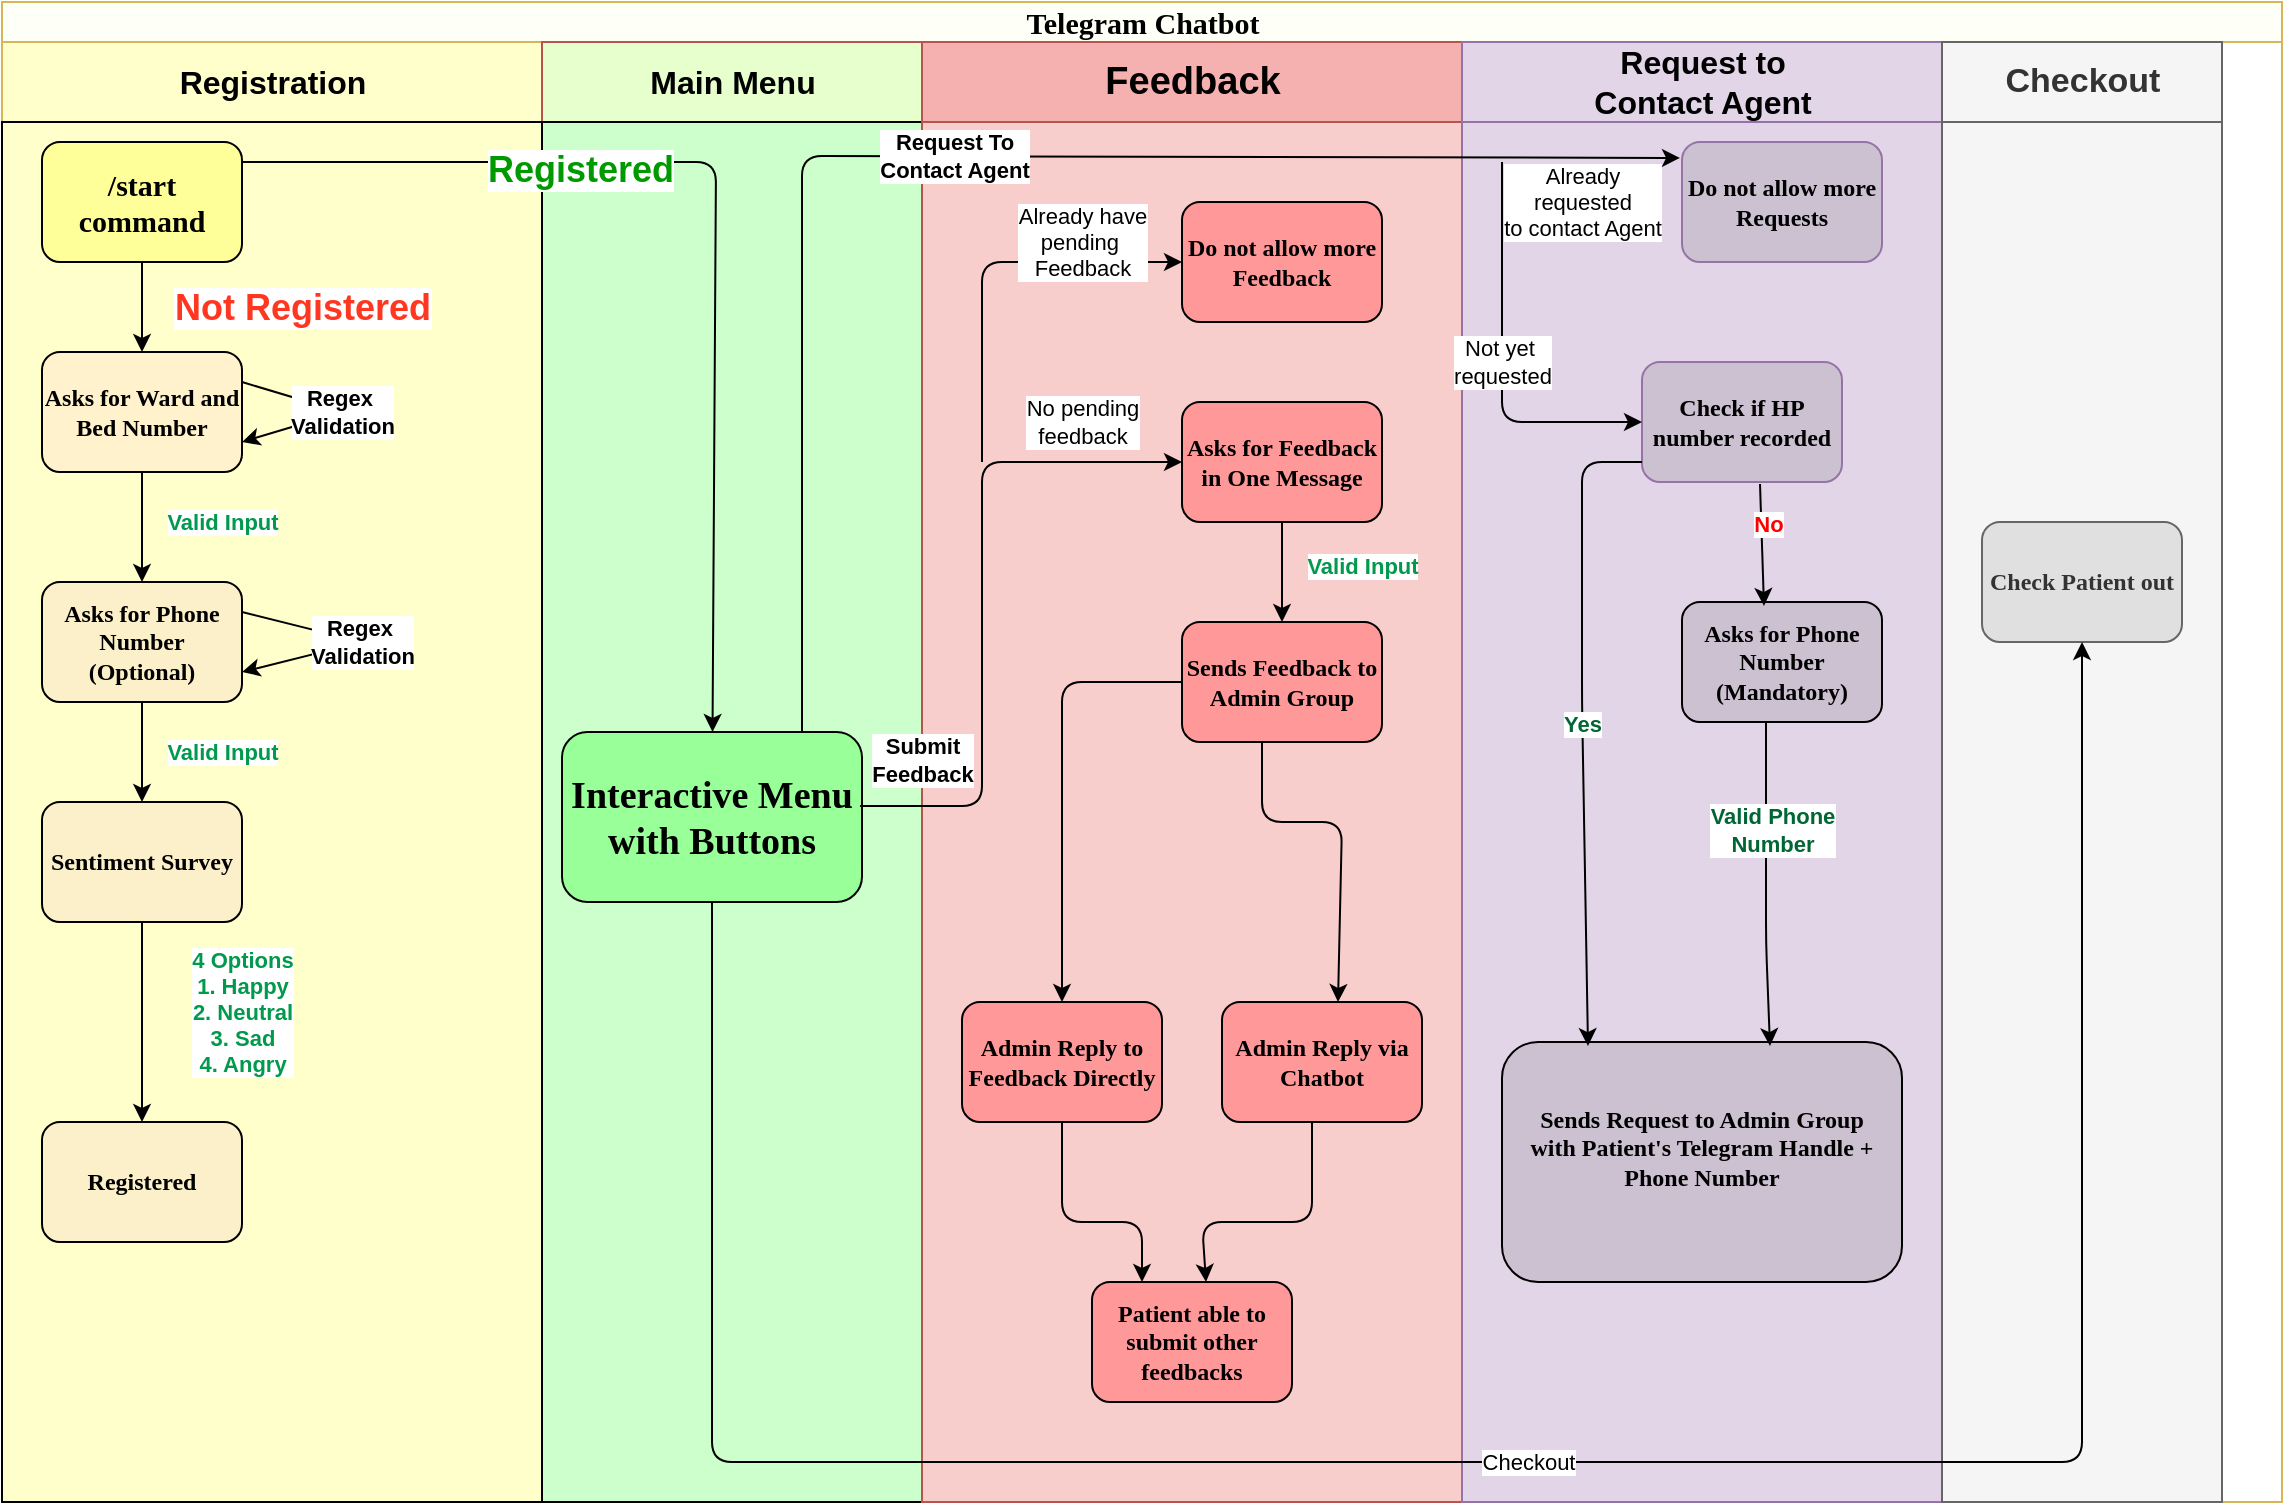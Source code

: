 <mxfile version="15.5.5" type="github">
  <diagram name="Page-1" id="74e2e168-ea6b-b213-b513-2b3c1d86103e">
    <mxGraphModel dx="1422" dy="762" grid="1" gridSize="10" guides="1" tooltips="1" connect="1" arrows="1" fold="1" page="1" pageScale="1" pageWidth="1100" pageHeight="850" background="none" math="0" shadow="0">
      <root>
        <mxCell id="0" />
        <mxCell id="1" parent="0" />
        <mxCell id="wSrQqyoNq5q4Ro84JcWx-17" value="" style="rounded=0;whiteSpace=wrap;html=1;fillColor=#f5f5f5;strokeColor=#666666;fontColor=#333333;" parent="1" vertex="1">
          <mxGeometry x="1030" y="100" width="140" height="690" as="geometry" />
        </mxCell>
        <mxCell id="77e6c97f196da883-1" value="&lt;font style=&quot;font-size: 15px&quot;&gt;Telegram Chatbot&lt;/font&gt;" style="swimlane;html=1;childLayout=stackLayout;startSize=20;rounded=0;shadow=0;labelBackgroundColor=none;strokeWidth=1;fontFamily=Verdana;fontSize=8;align=center;strokeColor=#d6b656;fillColor=#FEFFF7;" parent="1" vertex="1">
          <mxGeometry x="60" y="40" width="1140" height="750" as="geometry" />
        </mxCell>
        <mxCell id="77e6c97f196da883-2" value="&lt;font style=&quot;font-size: 16px&quot;&gt;Registration&lt;/font&gt;" style="swimlane;html=1;startSize=40;strokeColor=#d6b656;fillColor=#FFFFCC;" parent="77e6c97f196da883-1" vertex="1">
          <mxGeometry y="20" width="270" height="730" as="geometry" />
        </mxCell>
        <mxCell id="6cuLsObl9nkTha8cbeb--88" value="" style="rounded=0;whiteSpace=wrap;html=1;fillColor=#FFFFCC;" parent="77e6c97f196da883-2" vertex="1">
          <mxGeometry y="40" width="270" height="690" as="geometry" />
        </mxCell>
        <mxCell id="77e6c97f196da883-10" value="&lt;b style=&quot;font-size: 12px&quot;&gt;Asks for Phone Number (Optional)&lt;/b&gt;" style="rounded=1;whiteSpace=wrap;html=1;shadow=0;labelBackgroundColor=none;strokeWidth=1;fontFamily=Verdana;fontSize=8;align=center;fillColor=#FCF0CA;" parent="77e6c97f196da883-2" vertex="1">
          <mxGeometry x="20" y="270" width="100" height="60" as="geometry" />
        </mxCell>
        <mxCell id="6cuLsObl9nkTha8cbeb--27" value="&lt;b style=&quot;font-size: 12px&quot;&gt;Sentiment Survey&lt;/b&gt;" style="rounded=1;whiteSpace=wrap;html=1;shadow=0;labelBackgroundColor=none;strokeWidth=1;fontFamily=Verdana;fontSize=8;align=center;fillColor=#FCF0CA;" parent="77e6c97f196da883-2" vertex="1">
          <mxGeometry x="20" y="380" width="100" height="60" as="geometry" />
        </mxCell>
        <mxCell id="6cuLsObl9nkTha8cbeb--33" value="&lt;b style=&quot;font-size: 12px&quot;&gt;Registered&lt;/b&gt;" style="rounded=1;whiteSpace=wrap;html=1;shadow=0;labelBackgroundColor=none;strokeWidth=1;fontFamily=Verdana;fontSize=8;align=center;fillColor=#FCF0CA;" parent="77e6c97f196da883-2" vertex="1">
          <mxGeometry x="20" y="540" width="100" height="60" as="geometry" />
        </mxCell>
        <mxCell id="6cuLsObl9nkTha8cbeb--59" style="edgeStyle=orthogonalEdgeStyle;rounded=0;orthogonalLoop=1;jettySize=auto;html=1;exitX=0.5;exitY=1;exitDx=0;exitDy=0;" parent="77e6c97f196da883-2" edge="1">
          <mxGeometry relative="1" as="geometry">
            <mxPoint x="140" y="630" as="sourcePoint" />
            <mxPoint x="140" y="630" as="targetPoint" />
          </mxGeometry>
        </mxCell>
        <mxCell id="6cuLsObl9nkTha8cbeb--63" value="" style="endArrow=classic;html=1;exitX=1;exitY=0.25;exitDx=0;exitDy=0;entryX=1;entryY=0.75;entryDx=0;entryDy=0;exitPerimeter=0;" parent="77e6c97f196da883-2" source="6cuLsObl9nkTha8cbeb--66" target="6cuLsObl9nkTha8cbeb--66" edge="1">
          <mxGeometry relative="1" as="geometry">
            <mxPoint x="120" y="170" as="sourcePoint" />
            <mxPoint x="120" y="200" as="targetPoint" />
            <Array as="points">
              <mxPoint x="170" y="185" />
            </Array>
          </mxGeometry>
        </mxCell>
        <mxCell id="6cuLsObl9nkTha8cbeb--64" value="&lt;b&gt;Regex&amp;nbsp;&lt;br&gt;Validation&lt;/b&gt;" style="edgeLabel;resizable=0;html=1;align=center;verticalAlign=middle;" parent="6cuLsObl9nkTha8cbeb--63" connectable="0" vertex="1">
          <mxGeometry relative="1" as="geometry" />
        </mxCell>
        <mxCell id="6cuLsObl9nkTha8cbeb--66" value="&lt;font style=&quot;font-size: 12px&quot;&gt;&lt;b&gt;Asks for Ward and Bed Number&lt;/b&gt;&lt;/font&gt;" style="rounded=1;whiteSpace=wrap;html=1;shadow=0;labelBackgroundColor=none;strokeWidth=1;fontFamily=Verdana;fontSize=8;align=center;fillColor=#FFF2CC;" parent="77e6c97f196da883-2" vertex="1">
          <mxGeometry x="20" y="155" width="100" height="60" as="geometry" />
        </mxCell>
        <mxCell id="6cuLsObl9nkTha8cbeb--67" value="&lt;b&gt;&lt;font style=&quot;font-size: 15px&quot;&gt;/start command&lt;/font&gt;&lt;/b&gt;" style="rounded=1;whiteSpace=wrap;html=1;shadow=0;labelBackgroundColor=none;strokeWidth=1;fontFamily=Verdana;fontSize=8;align=center;fillColor=#FFFF99;" parent="77e6c97f196da883-2" vertex="1">
          <mxGeometry x="20" y="50" width="100" height="60" as="geometry" />
        </mxCell>
        <mxCell id="6cuLsObl9nkTha8cbeb--72" value="" style="endArrow=classic;html=1;exitX=0.5;exitY=1;exitDx=0;exitDy=0;" parent="77e6c97f196da883-2" source="6cuLsObl9nkTha8cbeb--67" target="6cuLsObl9nkTha8cbeb--66" edge="1">
          <mxGeometry relative="1" as="geometry">
            <mxPoint x="290" y="300" as="sourcePoint" />
            <mxPoint x="390" y="300" as="targetPoint" />
          </mxGeometry>
        </mxCell>
        <mxCell id="6cuLsObl9nkTha8cbeb--73" value="&lt;font color=&quot;#ff3721&quot; size=&quot;1&quot;&gt;&lt;b style=&quot;font-size: 18px&quot;&gt;Not Registered&lt;/b&gt;&lt;/font&gt;" style="edgeLabel;resizable=0;html=1;align=center;verticalAlign=middle;" parent="6cuLsObl9nkTha8cbeb--72" connectable="0" vertex="1">
          <mxGeometry relative="1" as="geometry">
            <mxPoint x="80" as="offset" />
          </mxGeometry>
        </mxCell>
        <mxCell id="6cuLsObl9nkTha8cbeb--76" value="" style="endArrow=classic;html=1;exitX=0.5;exitY=1;exitDx=0;exitDy=0;entryX=0.5;entryY=0;entryDx=0;entryDy=0;" parent="77e6c97f196da883-2" source="6cuLsObl9nkTha8cbeb--66" target="77e6c97f196da883-10" edge="1">
          <mxGeometry relative="1" as="geometry">
            <mxPoint x="80" y="110" as="sourcePoint" />
            <mxPoint x="80" y="165" as="targetPoint" />
          </mxGeometry>
        </mxCell>
        <mxCell id="6cuLsObl9nkTha8cbeb--77" value="&lt;b&gt;&lt;font color=&quot;#00994d&quot;&gt;Valid Input&lt;/font&gt;&lt;/b&gt;" style="edgeLabel;resizable=0;html=1;align=center;verticalAlign=middle;" parent="6cuLsObl9nkTha8cbeb--76" connectable="0" vertex="1">
          <mxGeometry relative="1" as="geometry">
            <mxPoint x="40" y="-3" as="offset" />
          </mxGeometry>
        </mxCell>
        <mxCell id="6cuLsObl9nkTha8cbeb--78" value="" style="endArrow=classic;html=1;exitX=0.5;exitY=1;exitDx=0;exitDy=0;entryX=0.5;entryY=0;entryDx=0;entryDy=0;" parent="77e6c97f196da883-2" source="77e6c97f196da883-10" target="6cuLsObl9nkTha8cbeb--27" edge="1">
          <mxGeometry relative="1" as="geometry">
            <mxPoint x="80" y="225" as="sourcePoint" />
            <mxPoint x="80" y="280" as="targetPoint" />
          </mxGeometry>
        </mxCell>
        <mxCell id="6cuLsObl9nkTha8cbeb--79" value="&lt;b&gt;&lt;font color=&quot;#00994d&quot;&gt;Valid Input&lt;/font&gt;&lt;/b&gt;" style="edgeLabel;resizable=0;html=1;align=center;verticalAlign=middle;" parent="6cuLsObl9nkTha8cbeb--78" connectable="0" vertex="1">
          <mxGeometry relative="1" as="geometry">
            <mxPoint x="40" as="offset" />
          </mxGeometry>
        </mxCell>
        <mxCell id="6cuLsObl9nkTha8cbeb--80" value="" style="endArrow=classic;html=1;exitX=0.5;exitY=1;exitDx=0;exitDy=0;entryX=0.5;entryY=0;entryDx=0;entryDy=0;" parent="77e6c97f196da883-2" source="6cuLsObl9nkTha8cbeb--27" target="6cuLsObl9nkTha8cbeb--33" edge="1">
          <mxGeometry relative="1" as="geometry">
            <mxPoint x="80" y="340" as="sourcePoint" />
            <mxPoint x="70" y="530" as="targetPoint" />
          </mxGeometry>
        </mxCell>
        <mxCell id="6cuLsObl9nkTha8cbeb--81" value="&lt;b&gt;&lt;font color=&quot;#00994d&quot;&gt;4 Options&lt;br&gt;1. Happy&lt;br&gt;2. Neutral&lt;br&gt;3. Sad&lt;br&gt;4. Angry&lt;br&gt;&lt;/font&gt;&lt;/b&gt;" style="edgeLabel;resizable=0;html=1;align=center;verticalAlign=middle;" parent="6cuLsObl9nkTha8cbeb--80" connectable="0" vertex="1">
          <mxGeometry relative="1" as="geometry">
            <mxPoint x="50" y="-5" as="offset" />
          </mxGeometry>
        </mxCell>
        <mxCell id="6cuLsObl9nkTha8cbeb--83" value="" style="endArrow=classic;html=1;exitX=1;exitY=0.25;exitDx=0;exitDy=0;entryX=1;entryY=0.75;entryDx=0;entryDy=0;" parent="77e6c97f196da883-2" source="77e6c97f196da883-10" target="77e6c97f196da883-10" edge="1">
          <mxGeometry relative="1" as="geometry">
            <mxPoint x="130" y="180" as="sourcePoint" />
            <mxPoint x="130" y="210" as="targetPoint" />
            <Array as="points">
              <mxPoint x="180" y="300" />
            </Array>
          </mxGeometry>
        </mxCell>
        <mxCell id="6cuLsObl9nkTha8cbeb--84" value="&lt;b&gt;Regex&amp;nbsp;&lt;br&gt;Validation&lt;/b&gt;" style="edgeLabel;resizable=0;html=1;align=center;verticalAlign=middle;" parent="6cuLsObl9nkTha8cbeb--83" connectable="0" vertex="1">
          <mxGeometry relative="1" as="geometry" />
        </mxCell>
        <mxCell id="77e6c97f196da883-3" value="&lt;font style=&quot;font-size: 16px&quot;&gt;Main Menu&lt;/font&gt;" style="swimlane;html=1;startSize=40;strokeColor=#b85450;fillColor=#E6FFCC;" parent="77e6c97f196da883-1" vertex="1">
          <mxGeometry x="270" y="20" width="190" height="730" as="geometry" />
        </mxCell>
        <mxCell id="6cuLsObl9nkTha8cbeb--89" value="" style="rounded=0;whiteSpace=wrap;html=1;fillColor=#CCFFCC;" parent="77e6c97f196da883-3" vertex="1">
          <mxGeometry y="40" width="190" height="690" as="geometry" />
        </mxCell>
        <mxCell id="77e6c97f196da883-11" value="&lt;font style=&quot;font-size: 19px&quot;&gt;&lt;b&gt;Interactive Menu with Buttons&lt;/b&gt;&lt;/font&gt;" style="rounded=1;whiteSpace=wrap;html=1;shadow=0;labelBackgroundColor=none;strokeWidth=1;fontFamily=Verdana;fontSize=8;align=center;fillColor=#99FF99;" parent="77e6c97f196da883-3" vertex="1">
          <mxGeometry x="10" y="345" width="150" height="85" as="geometry" />
        </mxCell>
        <mxCell id="77e6c97f196da883-5" value="&lt;font style=&quot;font-size: 19px&quot;&gt;Feedback&lt;/font&gt;" style="swimlane;html=1;startSize=40;strokeColor=#b85450;fillColor=#F5B0B0;" parent="77e6c97f196da883-1" vertex="1">
          <mxGeometry x="460" y="20" width="270" height="730" as="geometry" />
        </mxCell>
        <mxCell id="wSrQqyoNq5q4Ro84JcWx-5" value="" style="rounded=0;whiteSpace=wrap;html=1;fillColor=#f8cecc;strokeColor=#b85450;" parent="77e6c97f196da883-5" vertex="1">
          <mxGeometry y="40" width="270" height="690" as="geometry" />
        </mxCell>
        <mxCell id="77e6c97f196da883-15" value="&lt;b style=&quot;font-size: 12px&quot;&gt;Asks for Feedback in One Message&lt;/b&gt;" style="rounded=1;whiteSpace=wrap;html=1;shadow=0;labelBackgroundColor=none;strokeWidth=1;fontFamily=Verdana;fontSize=8;align=center;fillColor=#FF9999;" parent="77e6c97f196da883-5" vertex="1">
          <mxGeometry x="130" y="180" width="100" height="60" as="geometry" />
        </mxCell>
        <mxCell id="77e6c97f196da883-17" value="&lt;b style=&quot;font-size: 12px&quot;&gt;Sends Feedback to Admin Group&lt;/b&gt;" style="rounded=1;whiteSpace=wrap;html=1;shadow=0;labelBackgroundColor=none;strokeWidth=1;fontFamily=Verdana;fontSize=8;align=center;fillColor=#FF9999;" parent="77e6c97f196da883-5" vertex="1">
          <mxGeometry x="130" y="290" width="100" height="60" as="geometry" />
        </mxCell>
        <mxCell id="wSrQqyoNq5q4Ro84JcWx-10" value="" style="endArrow=classic;html=1;exitX=0.5;exitY=1;exitDx=0;exitDy=0;entryX=0.5;entryY=0;entryDx=0;entryDy=0;" parent="77e6c97f196da883-5" source="77e6c97f196da883-15" target="77e6c97f196da883-17" edge="1">
          <mxGeometry relative="1" as="geometry">
            <mxPoint x="110" y="170" as="sourcePoint" />
            <mxPoint x="115" y="225" as="targetPoint" />
          </mxGeometry>
        </mxCell>
        <mxCell id="wSrQqyoNq5q4Ro84JcWx-11" value="&lt;b&gt;&lt;font color=&quot;#00994d&quot;&gt;Valid Input&lt;/font&gt;&lt;/b&gt;" style="edgeLabel;resizable=0;html=1;align=center;verticalAlign=middle;" parent="wSrQqyoNq5q4Ro84JcWx-10" connectable="0" vertex="1">
          <mxGeometry relative="1" as="geometry">
            <mxPoint x="40" y="-3" as="offset" />
          </mxGeometry>
        </mxCell>
        <mxCell id="wSrQqyoNq5q4Ro84JcWx-12" value="&lt;b style=&quot;font-size: 12px&quot;&gt;Admin Reply to Feedback Directly&lt;/b&gt;" style="rounded=1;whiteSpace=wrap;html=1;shadow=0;labelBackgroundColor=none;strokeWidth=1;fontFamily=Verdana;fontSize=8;align=center;fillColor=#FF9999;" parent="77e6c97f196da883-5" vertex="1">
          <mxGeometry x="20" y="480" width="100" height="60" as="geometry" />
        </mxCell>
        <mxCell id="wSrQqyoNq5q4Ro84JcWx-13" value="&lt;b style=&quot;font-size: 12px&quot;&gt;Admin Reply via Chatbot&lt;/b&gt;" style="rounded=1;whiteSpace=wrap;html=1;shadow=0;labelBackgroundColor=none;strokeWidth=1;fontFamily=Verdana;fontSize=8;align=center;fillColor=#FF9999;" parent="77e6c97f196da883-5" vertex="1">
          <mxGeometry x="150" y="480" width="100" height="60" as="geometry" />
        </mxCell>
        <mxCell id="wSrQqyoNq5q4Ro84JcWx-14" value="" style="endArrow=classic;html=1;exitX=0;exitY=0.5;exitDx=0;exitDy=0;entryX=0.5;entryY=0;entryDx=0;entryDy=0;" parent="77e6c97f196da883-5" source="77e6c97f196da883-17" target="wSrQqyoNq5q4Ro84JcWx-12" edge="1">
          <mxGeometry relative="1" as="geometry">
            <mxPoint x="160" y="160" as="sourcePoint" />
            <mxPoint x="160" y="300" as="targetPoint" />
            <Array as="points">
              <mxPoint x="70" y="320" />
              <mxPoint x="70" y="390" />
              <mxPoint x="70" y="400" />
            </Array>
          </mxGeometry>
        </mxCell>
        <mxCell id="wSrQqyoNq5q4Ro84JcWx-16" value="" style="endArrow=classic;html=1;entryX=0.58;entryY=0;entryDx=0;entryDy=0;entryPerimeter=0;" parent="77e6c97f196da883-5" target="wSrQqyoNq5q4Ro84JcWx-13" edge="1">
          <mxGeometry relative="1" as="geometry">
            <mxPoint x="170" y="350" as="sourcePoint" />
            <mxPoint x="100" y="560" as="targetPoint" />
            <Array as="points">
              <mxPoint x="170" y="390" />
              <mxPoint x="210" y="390" />
            </Array>
          </mxGeometry>
        </mxCell>
        <mxCell id="wSrQqyoNq5q4Ro84JcWx-18" value="" style="endArrow=classic;html=1;exitX=0.5;exitY=1;exitDx=0;exitDy=0;entryX=0.25;entryY=0;entryDx=0;entryDy=0;" parent="77e6c97f196da883-5" source="wSrQqyoNq5q4Ro84JcWx-12" target="wSrQqyoNq5q4Ro84JcWx-77" edge="1">
          <mxGeometry relative="1" as="geometry">
            <mxPoint x="70" y="550" as="sourcePoint" />
            <mxPoint x="108" y="630" as="targetPoint" />
            <Array as="points">
              <mxPoint x="70" y="590" />
              <mxPoint x="110" y="590" />
            </Array>
          </mxGeometry>
        </mxCell>
        <mxCell id="wSrQqyoNq5q4Ro84JcWx-20" value="" style="endArrow=classic;html=1;entryX=0.57;entryY=0;entryDx=0;entryDy=0;entryPerimeter=0;" parent="77e6c97f196da883-5" target="wSrQqyoNq5q4Ro84JcWx-77" edge="1">
          <mxGeometry relative="1" as="geometry">
            <mxPoint x="195" y="540" as="sourcePoint" />
            <mxPoint x="140" y="640" as="targetPoint" />
            <Array as="points">
              <mxPoint x="195" y="590" />
              <mxPoint x="140" y="590" />
            </Array>
          </mxGeometry>
        </mxCell>
        <mxCell id="wSrQqyoNq5q4Ro84JcWx-77" value="&lt;span style=&quot;font-size: 12px&quot;&gt;&lt;b&gt;Patient able to submit other feedbacks&lt;/b&gt;&lt;/span&gt;" style="rounded=1;whiteSpace=wrap;html=1;shadow=0;labelBackgroundColor=none;strokeWidth=1;fontFamily=Verdana;fontSize=8;align=center;fillColor=#FF9999;" parent="77e6c97f196da883-5" vertex="1">
          <mxGeometry x="85" y="620" width="100" height="60" as="geometry" />
        </mxCell>
        <mxCell id="wSrQqyoNq5q4Ro84JcWx-80" value="&lt;span style=&quot;font-size: 12px&quot;&gt;&lt;b&gt;Do not allow more Feedback&lt;/b&gt;&lt;/span&gt;" style="rounded=1;whiteSpace=wrap;html=1;shadow=0;labelBackgroundColor=none;strokeWidth=1;fontFamily=Verdana;fontSize=8;align=center;fillColor=#FF9999;" parent="77e6c97f196da883-5" vertex="1">
          <mxGeometry x="130" y="80" width="100" height="60" as="geometry" />
        </mxCell>
        <mxCell id="wSrQqyoNq5q4Ro84JcWx-83" value="No pending &lt;br&gt;feedback" style="edgeLabel;resizable=0;html=1;align=center;verticalAlign=middle;" parent="77e6c97f196da883-5" connectable="0" vertex="1">
          <mxGeometry x="80" y="190" as="geometry" />
        </mxCell>
        <mxCell id="77e6c97f196da883-6" value="&lt;font style=&quot;font-size: 16px&quot;&gt;Request to &lt;br&gt;Contact Agent&lt;/font&gt;" style="swimlane;html=1;startSize=40;fillColor=#e1d5e7;strokeColor=#9673a6;" parent="77e6c97f196da883-1" vertex="1">
          <mxGeometry x="730" y="20" width="240" height="730" as="geometry">
            <mxRectangle x="720" y="20" width="30" height="730" as="alternateBounds" />
          </mxGeometry>
        </mxCell>
        <mxCell id="wSrQqyoNq5q4Ro84JcWx-1" value="" style="rounded=0;whiteSpace=wrap;html=1;fillColor=#e1d5e7;strokeColor=#9673a6;" parent="77e6c97f196da883-6" vertex="1">
          <mxGeometry y="40" width="240" height="690" as="geometry" />
        </mxCell>
        <mxCell id="77e6c97f196da883-18" value="&lt;b style=&quot;font-size: 12px&quot;&gt;Do not allow more Requests&lt;/b&gt;" style="rounded=1;whiteSpace=wrap;html=1;shadow=0;labelBackgroundColor=none;strokeWidth=1;fontFamily=Verdana;fontSize=8;align=center;strokeColor=#9673a6;fillColor=#CCC1D1;" parent="77e6c97f196da883-6" vertex="1">
          <mxGeometry x="110" y="50" width="100" height="60" as="geometry" />
        </mxCell>
        <mxCell id="wSrQqyoNq5q4Ro84JcWx-86" value="&lt;b style=&quot;font-size: 12px&quot;&gt;Check if HP number recorded&lt;/b&gt;" style="rounded=1;whiteSpace=wrap;html=1;shadow=0;labelBackgroundColor=none;strokeWidth=1;fontFamily=Verdana;fontSize=8;align=center;strokeColor=#9673a6;fillColor=#CCC1D1;" parent="77e6c97f196da883-6" vertex="1">
          <mxGeometry x="90" y="160" width="100" height="60" as="geometry" />
        </mxCell>
        <mxCell id="wSrQqyoNq5q4Ro84JcWx-88" value="Already &lt;br&gt;requested&lt;br&gt;to contact Agent" style="edgeLabel;resizable=0;html=1;align=center;verticalAlign=middle;" parent="77e6c97f196da883-6" connectable="0" vertex="1">
          <mxGeometry x="60" y="80" as="geometry" />
        </mxCell>
        <mxCell id="wSrQqyoNq5q4Ro84JcWx-91" value="&lt;span style=&quot;font-size: 12px&quot;&gt;&lt;b&gt;Sends Request to Admin Group&lt;br&gt;with Patient&#39;s Telegram Handle + Phone Number&lt;br&gt;&lt;br&gt;&lt;/b&gt;&lt;/span&gt;" style="rounded=1;whiteSpace=wrap;html=1;shadow=0;labelBackgroundColor=none;strokeWidth=1;fontFamily=Verdana;fontSize=8;align=center;fillColor=#CCC1D1;" parent="77e6c97f196da883-6" vertex="1">
          <mxGeometry x="20" y="500" width="200" height="120" as="geometry" />
        </mxCell>
        <mxCell id="wSrQqyoNq5q4Ro84JcWx-92" value="&lt;b style=&quot;font-size: 12px&quot;&gt;Asks for Phone Number&lt;br&gt;(Mandatory)&lt;br&gt;&lt;/b&gt;" style="rounded=1;whiteSpace=wrap;html=1;shadow=0;labelBackgroundColor=none;strokeWidth=1;fontFamily=Verdana;fontSize=8;align=center;fillColor=#CCC1D1;" parent="77e6c97f196da883-6" vertex="1">
          <mxGeometry x="110" y="280" width="100" height="60" as="geometry" />
        </mxCell>
        <mxCell id="wSrQqyoNq5q4Ro84JcWx-93" value="&lt;b&gt;&lt;font color=&quot;#006633&quot;&gt;Yes&lt;/font&gt;&lt;/b&gt;" style="endArrow=classic;html=1;exitX=0;exitY=0.833;exitDx=0;exitDy=0;entryX=0.215;entryY=0.017;entryDx=0;entryDy=0;exitPerimeter=0;entryPerimeter=0;" parent="77e6c97f196da883-6" source="wSrQqyoNq5q4Ro84JcWx-86" target="wSrQqyoNq5q4Ro84JcWx-91" edge="1">
          <mxGeometry relative="1" as="geometry">
            <mxPoint x="110" y="260" as="sourcePoint" />
            <mxPoint x="-380" y="180" as="targetPoint" />
            <Array as="points">
              <mxPoint x="60" y="210" />
              <mxPoint x="60" y="330" />
            </Array>
          </mxGeometry>
        </mxCell>
        <mxCell id="wSrQqyoNq5q4Ro84JcWx-94" value="" style="endArrow=classic;html=1;" parent="77e6c97f196da883-6" edge="1">
          <mxGeometry relative="1" as="geometry">
            <mxPoint x="149" y="221" as="sourcePoint" />
            <mxPoint x="151" y="282" as="targetPoint" />
            <Array as="points" />
          </mxGeometry>
        </mxCell>
        <mxCell id="wSrQqyoNq5q4Ro84JcWx-95" value="&lt;font color=&quot;#ff0000&quot;&gt;&lt;b&gt;No&lt;/b&gt;&lt;/font&gt;" style="edgeLabel;html=1;align=center;verticalAlign=middle;resizable=0;points=[];" parent="wSrQqyoNq5q4Ro84JcWx-94" vertex="1" connectable="0">
          <mxGeometry x="-0.339" y="3" relative="1" as="geometry">
            <mxPoint as="offset" />
          </mxGeometry>
        </mxCell>
        <mxCell id="wSrQqyoNq5q4Ro84JcWx-96" value="" style="endArrow=classic;html=1;exitX=0.42;exitY=1;exitDx=0;exitDy=0;exitPerimeter=0;entryX=0.67;entryY=0.017;entryDx=0;entryDy=0;entryPerimeter=0;" parent="77e6c97f196da883-6" source="wSrQqyoNq5q4Ro84JcWx-92" target="wSrQqyoNq5q4Ro84JcWx-91" edge="1">
          <mxGeometry relative="1" as="geometry">
            <mxPoint x="150" y="354.5" as="sourcePoint" />
            <mxPoint x="152" y="415.5" as="targetPoint" />
            <Array as="points">
              <mxPoint x="152" y="450" />
            </Array>
          </mxGeometry>
        </mxCell>
        <mxCell id="wSrQqyoNq5q4Ro84JcWx-97" value="&lt;b&gt;&lt;font color=&quot;#006633&quot;&gt;Valid Phone&lt;br&gt;Number&lt;/font&gt;&lt;br&gt;&lt;/b&gt;" style="edgeLabel;html=1;align=center;verticalAlign=middle;resizable=0;points=[];" parent="wSrQqyoNq5q4Ro84JcWx-96" vertex="1" connectable="0">
          <mxGeometry x="-0.339" y="3" relative="1" as="geometry">
            <mxPoint as="offset" />
          </mxGeometry>
        </mxCell>
        <mxCell id="77e6c97f196da883-7" value="&lt;font style=&quot;font-size: 17px&quot;&gt;Checkout&lt;/font&gt;" style="swimlane;html=1;startSize=40;fillColor=#f5f5f5;strokeColor=#666666;fontColor=#333333;" parent="77e6c97f196da883-1" vertex="1">
          <mxGeometry x="970" y="20" width="140" height="730" as="geometry" />
        </mxCell>
        <mxCell id="77e6c97f196da883-24" value="&lt;span style=&quot;font-size: 12px&quot;&gt;&lt;b&gt;Check Patient out&lt;/b&gt;&lt;/span&gt;" style="rounded=1;whiteSpace=wrap;html=1;shadow=0;labelBackgroundColor=none;strokeWidth=1;fontFamily=Verdana;fontSize=8;align=center;strokeColor=#666666;fontColor=#333333;fillColor=#E0E0E0;" parent="77e6c97f196da883-7" vertex="1">
          <mxGeometry x="20" y="240" width="100" height="60" as="geometry" />
        </mxCell>
        <mxCell id="6cuLsObl9nkTha8cbeb--60" value="" style="endArrow=classic;html=1;" parent="77e6c97f196da883-1" target="77e6c97f196da883-11" edge="1">
          <mxGeometry relative="1" as="geometry">
            <mxPoint x="120" y="80" as="sourcePoint" />
            <mxPoint x="401" y="370" as="targetPoint" />
            <Array as="points">
              <mxPoint x="357" y="80" />
            </Array>
          </mxGeometry>
        </mxCell>
        <mxCell id="6cuLsObl9nkTha8cbeb--61" value="&lt;font color=&quot;#009900&quot; style=&quot;font-size: 18px&quot;&gt;&lt;b&gt;Registered&lt;/b&gt;&lt;/font&gt;" style="edgeLabel;resizable=0;html=1;align=center;verticalAlign=middle;" parent="6cuLsObl9nkTha8cbeb--60" connectable="0" vertex="1">
          <mxGeometry relative="1" as="geometry">
            <mxPoint x="-68" y="-20" as="offset" />
          </mxGeometry>
        </mxCell>
        <mxCell id="6cuLsObl9nkTha8cbeb--90" value="" style="endArrow=classic;html=1;exitX=0.8;exitY=0;exitDx=0;exitDy=0;exitPerimeter=0;entryX=-0.01;entryY=0.133;entryDx=0;entryDy=0;entryPerimeter=0;" parent="77e6c97f196da883-1" source="77e6c97f196da883-11" target="77e6c97f196da883-18" edge="1">
          <mxGeometry relative="1" as="geometry">
            <mxPoint x="480" y="390" as="sourcePoint" />
            <mxPoint x="799" y="77" as="targetPoint" />
            <Array as="points">
              <mxPoint x="400" y="77" />
            </Array>
          </mxGeometry>
        </mxCell>
        <mxCell id="6cuLsObl9nkTha8cbeb--91" value="&lt;b&gt;Request To &lt;br&gt;Contact Agent&lt;/b&gt;" style="edgeLabel;resizable=0;html=1;align=center;verticalAlign=middle;" parent="6cuLsObl9nkTha8cbeb--90" connectable="0" vertex="1">
          <mxGeometry relative="1" as="geometry" />
        </mxCell>
        <mxCell id="wSrQqyoNq5q4Ro84JcWx-8" value="" style="endArrow=classic;html=1;entryX=0;entryY=0.5;entryDx=0;entryDy=0;" parent="77e6c97f196da883-1" target="77e6c97f196da883-15" edge="1">
          <mxGeometry relative="1" as="geometry">
            <mxPoint x="429" y="402" as="sourcePoint" />
            <mxPoint x="550" y="140" as="targetPoint" />
            <Array as="points">
              <mxPoint x="490" y="402" />
              <mxPoint x="490" y="230" />
            </Array>
          </mxGeometry>
        </mxCell>
        <mxCell id="wSrQqyoNq5q4Ro84JcWx-9" value="&lt;b&gt;Submit &lt;br&gt;Feedback&lt;/b&gt;" style="edgeLabel;resizable=0;html=1;align=center;verticalAlign=middle;" parent="wSrQqyoNq5q4Ro84JcWx-8" connectable="0" vertex="1">
          <mxGeometry relative="1" as="geometry">
            <mxPoint x="-30" y="82" as="offset" />
          </mxGeometry>
        </mxCell>
        <mxCell id="wSrQqyoNq5q4Ro84JcWx-100" value="" style="endArrow=classic;html=1;exitX=0.5;exitY=1;exitDx=0;exitDy=0;entryX=0.5;entryY=1;entryDx=0;entryDy=0;" parent="77e6c97f196da883-1" source="77e6c97f196da883-11" target="77e6c97f196da883-24" edge="1">
          <mxGeometry relative="1" as="geometry">
            <mxPoint x="360" y="440" as="sourcePoint" />
            <mxPoint x="460" y="440" as="targetPoint" />
            <Array as="points">
              <mxPoint x="355" y="730" />
              <mxPoint x="1040" y="730" />
            </Array>
          </mxGeometry>
        </mxCell>
        <mxCell id="wSrQqyoNq5q4Ro84JcWx-101" value="Checkout" style="edgeLabel;resizable=0;html=1;align=center;verticalAlign=middle;" parent="wSrQqyoNq5q4Ro84JcWx-100" connectable="0" vertex="1">
          <mxGeometry relative="1" as="geometry" />
        </mxCell>
        <mxCell id="wSrQqyoNq5q4Ro84JcWx-78" value="" style="endArrow=classic;html=1;entryX=0;entryY=0.5;entryDx=0;entryDy=0;" parent="1" target="wSrQqyoNq5q4Ro84JcWx-80" edge="1">
          <mxGeometry relative="1" as="geometry">
            <mxPoint x="550" y="270" as="sourcePoint" />
            <mxPoint x="770" y="400" as="targetPoint" />
            <Array as="points">
              <mxPoint x="550" y="170" />
            </Array>
          </mxGeometry>
        </mxCell>
        <mxCell id="wSrQqyoNq5q4Ro84JcWx-79" value="Already have &lt;br&gt;pending&amp;nbsp;&lt;br&gt;Feedback" style="edgeLabel;resizable=0;html=1;align=center;verticalAlign=middle;" parent="wSrQqyoNq5q4Ro84JcWx-78" connectable="0" vertex="1">
          <mxGeometry relative="1" as="geometry">
            <mxPoint x="50" y="-10" as="offset" />
          </mxGeometry>
        </mxCell>
        <mxCell id="wSrQqyoNq5q4Ro84JcWx-84" value="" style="endArrow=classic;html=1;entryX=0;entryY=0.5;entryDx=0;entryDy=0;" parent="1" target="wSrQqyoNq5q4Ro84JcWx-86" edge="1">
          <mxGeometry relative="1" as="geometry">
            <mxPoint x="810" y="120" as="sourcePoint" />
            <mxPoint x="770" y="380" as="targetPoint" />
            <Array as="points">
              <mxPoint x="810" y="250" />
            </Array>
          </mxGeometry>
        </mxCell>
        <mxCell id="wSrQqyoNq5q4Ro84JcWx-85" value="Not yet&amp;nbsp;&lt;br&gt;requested" style="edgeLabel;resizable=0;html=1;align=center;verticalAlign=middle;" parent="wSrQqyoNq5q4Ro84JcWx-84" connectable="0" vertex="1">
          <mxGeometry relative="1" as="geometry" />
        </mxCell>
      </root>
    </mxGraphModel>
  </diagram>
</mxfile>
